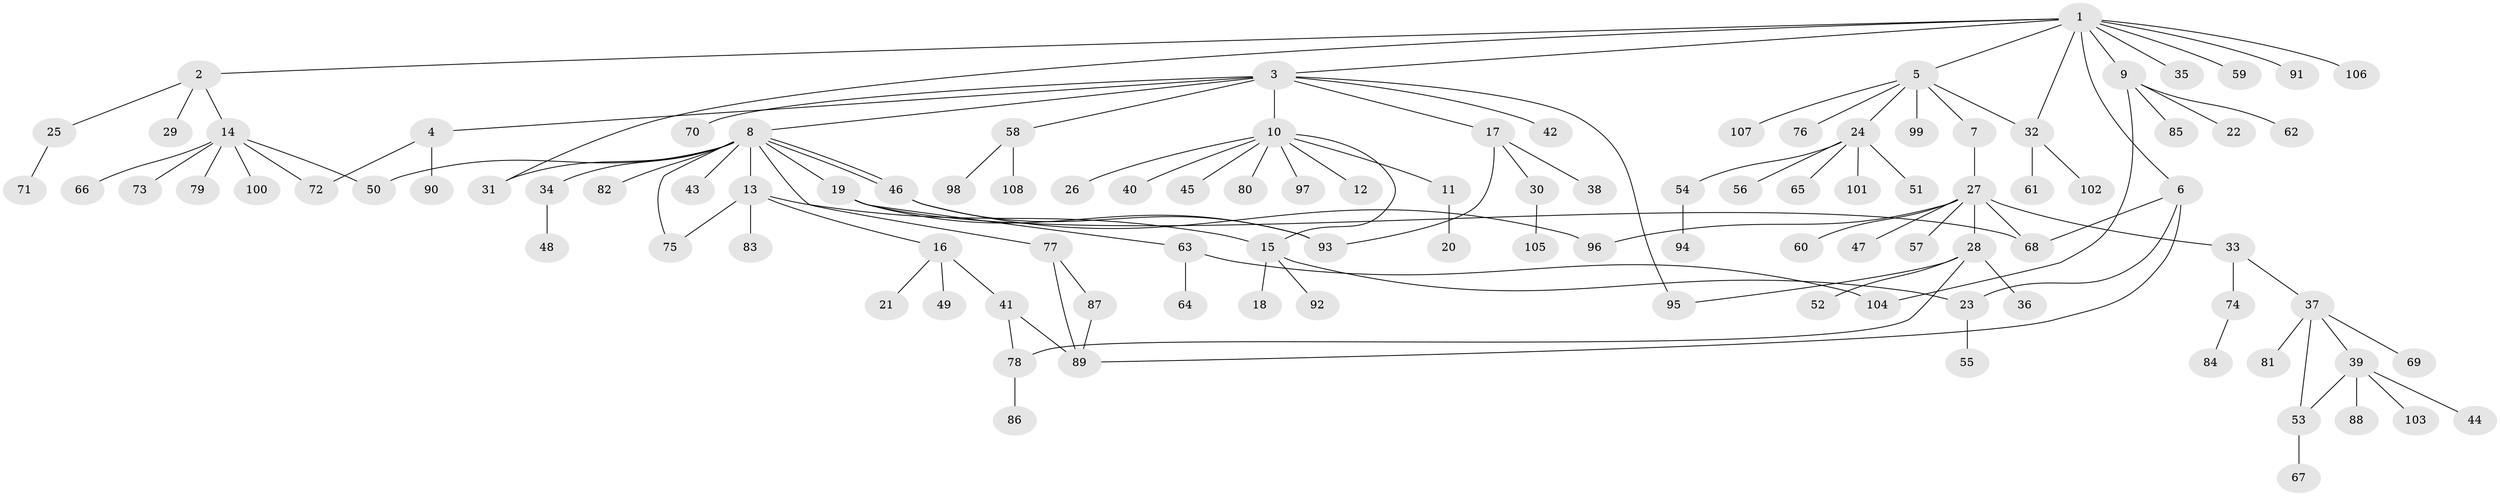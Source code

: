// Generated by graph-tools (version 1.1) at 2025/01/03/09/25 03:01:42]
// undirected, 108 vertices, 127 edges
graph export_dot {
graph [start="1"]
  node [color=gray90,style=filled];
  1;
  2;
  3;
  4;
  5;
  6;
  7;
  8;
  9;
  10;
  11;
  12;
  13;
  14;
  15;
  16;
  17;
  18;
  19;
  20;
  21;
  22;
  23;
  24;
  25;
  26;
  27;
  28;
  29;
  30;
  31;
  32;
  33;
  34;
  35;
  36;
  37;
  38;
  39;
  40;
  41;
  42;
  43;
  44;
  45;
  46;
  47;
  48;
  49;
  50;
  51;
  52;
  53;
  54;
  55;
  56;
  57;
  58;
  59;
  60;
  61;
  62;
  63;
  64;
  65;
  66;
  67;
  68;
  69;
  70;
  71;
  72;
  73;
  74;
  75;
  76;
  77;
  78;
  79;
  80;
  81;
  82;
  83;
  84;
  85;
  86;
  87;
  88;
  89;
  90;
  91;
  92;
  93;
  94;
  95;
  96;
  97;
  98;
  99;
  100;
  101;
  102;
  103;
  104;
  105;
  106;
  107;
  108;
  1 -- 2;
  1 -- 3;
  1 -- 5;
  1 -- 6;
  1 -- 9;
  1 -- 31;
  1 -- 32;
  1 -- 35;
  1 -- 59;
  1 -- 91;
  1 -- 106;
  2 -- 14;
  2 -- 25;
  2 -- 29;
  3 -- 4;
  3 -- 8;
  3 -- 10;
  3 -- 17;
  3 -- 42;
  3 -- 58;
  3 -- 70;
  3 -- 95;
  4 -- 72;
  4 -- 90;
  5 -- 7;
  5 -- 24;
  5 -- 32;
  5 -- 76;
  5 -- 99;
  5 -- 107;
  6 -- 23;
  6 -- 68;
  6 -- 89;
  7 -- 27;
  8 -- 13;
  8 -- 19;
  8 -- 31;
  8 -- 34;
  8 -- 43;
  8 -- 46;
  8 -- 46;
  8 -- 50;
  8 -- 75;
  8 -- 77;
  8 -- 82;
  9 -- 22;
  9 -- 62;
  9 -- 85;
  9 -- 104;
  10 -- 11;
  10 -- 12;
  10 -- 15;
  10 -- 26;
  10 -- 40;
  10 -- 45;
  10 -- 80;
  10 -- 97;
  11 -- 20;
  13 -- 15;
  13 -- 16;
  13 -- 75;
  13 -- 83;
  14 -- 50;
  14 -- 66;
  14 -- 72;
  14 -- 73;
  14 -- 79;
  14 -- 100;
  15 -- 18;
  15 -- 23;
  15 -- 92;
  16 -- 21;
  16 -- 41;
  16 -- 49;
  17 -- 30;
  17 -- 38;
  17 -- 93;
  19 -- 63;
  19 -- 68;
  19 -- 93;
  23 -- 55;
  24 -- 51;
  24 -- 54;
  24 -- 56;
  24 -- 65;
  24 -- 101;
  25 -- 71;
  27 -- 28;
  27 -- 33;
  27 -- 47;
  27 -- 57;
  27 -- 60;
  27 -- 68;
  27 -- 96;
  28 -- 36;
  28 -- 52;
  28 -- 78;
  28 -- 95;
  30 -- 105;
  32 -- 61;
  32 -- 102;
  33 -- 37;
  33 -- 74;
  34 -- 48;
  37 -- 39;
  37 -- 53;
  37 -- 69;
  37 -- 81;
  39 -- 44;
  39 -- 53;
  39 -- 88;
  39 -- 103;
  41 -- 78;
  41 -- 89;
  46 -- 93;
  46 -- 96;
  53 -- 67;
  54 -- 94;
  58 -- 98;
  58 -- 108;
  63 -- 64;
  63 -- 104;
  74 -- 84;
  77 -- 87;
  77 -- 89;
  78 -- 86;
  87 -- 89;
}
